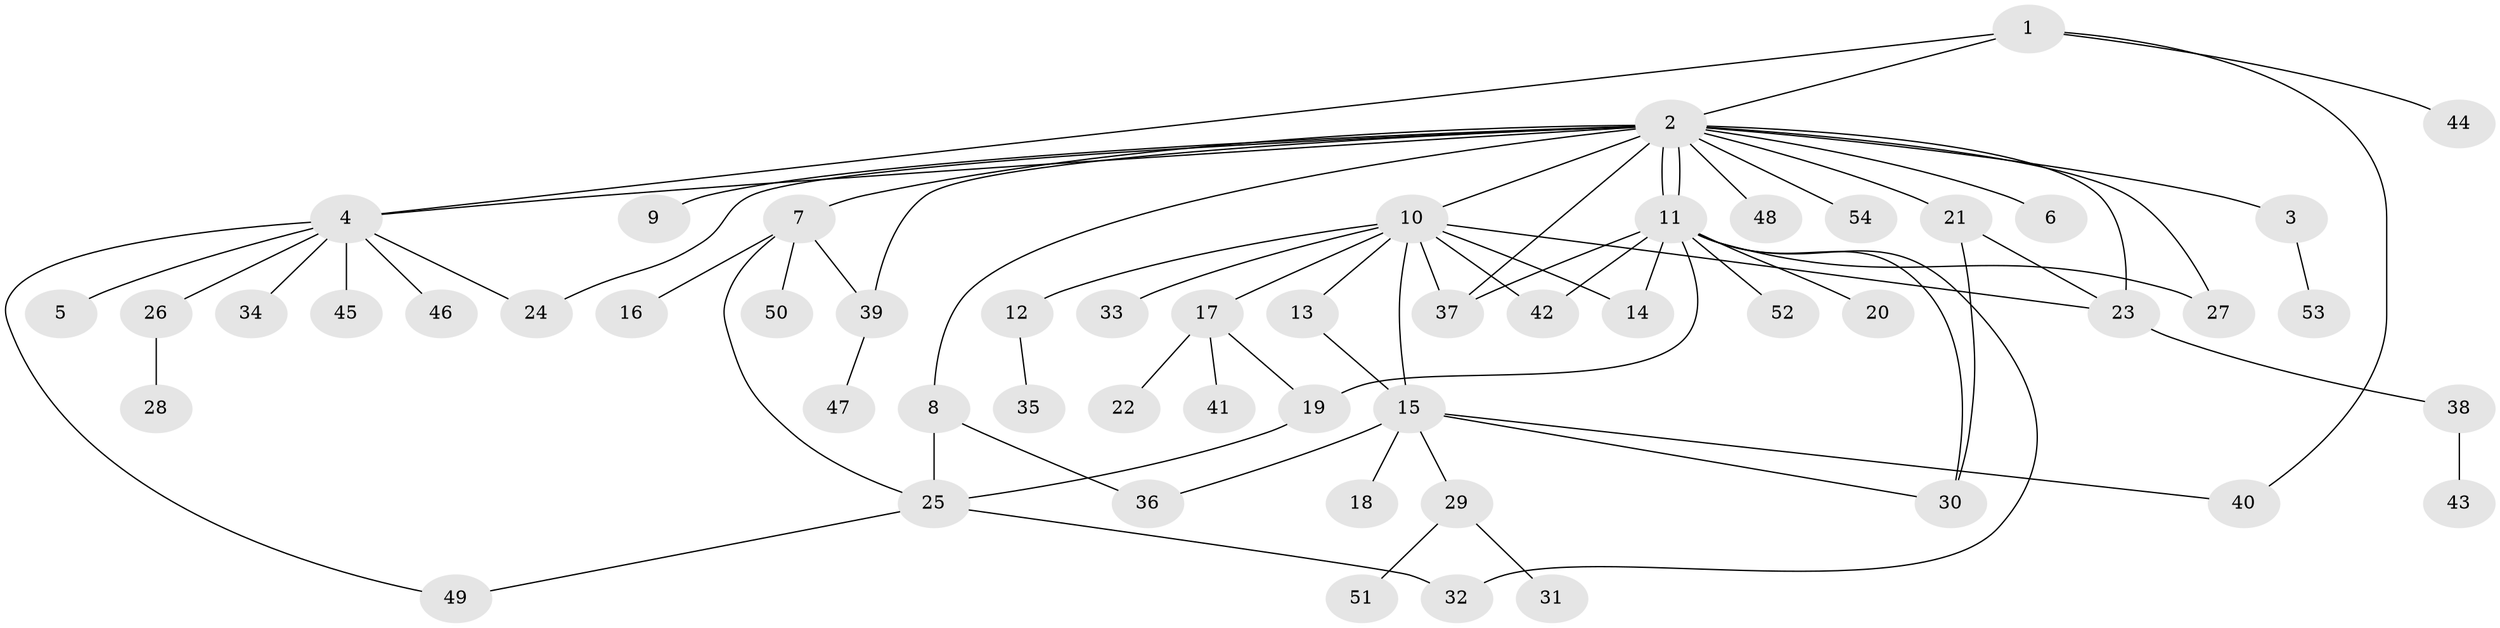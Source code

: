 // Generated by graph-tools (version 1.1) at 2025/35/03/09/25 02:35:40]
// undirected, 54 vertices, 74 edges
graph export_dot {
graph [start="1"]
  node [color=gray90,style=filled];
  1;
  2;
  3;
  4;
  5;
  6;
  7;
  8;
  9;
  10;
  11;
  12;
  13;
  14;
  15;
  16;
  17;
  18;
  19;
  20;
  21;
  22;
  23;
  24;
  25;
  26;
  27;
  28;
  29;
  30;
  31;
  32;
  33;
  34;
  35;
  36;
  37;
  38;
  39;
  40;
  41;
  42;
  43;
  44;
  45;
  46;
  47;
  48;
  49;
  50;
  51;
  52;
  53;
  54;
  1 -- 2;
  1 -- 4;
  1 -- 40;
  1 -- 44;
  2 -- 3;
  2 -- 4;
  2 -- 6;
  2 -- 7;
  2 -- 8;
  2 -- 9;
  2 -- 10;
  2 -- 11;
  2 -- 11;
  2 -- 21;
  2 -- 23;
  2 -- 24;
  2 -- 27;
  2 -- 37;
  2 -- 39;
  2 -- 48;
  2 -- 54;
  3 -- 53;
  4 -- 5;
  4 -- 24;
  4 -- 26;
  4 -- 34;
  4 -- 45;
  4 -- 46;
  4 -- 49;
  7 -- 16;
  7 -- 25;
  7 -- 39;
  7 -- 50;
  8 -- 25;
  8 -- 36;
  10 -- 12;
  10 -- 13;
  10 -- 14;
  10 -- 15;
  10 -- 17;
  10 -- 23;
  10 -- 33;
  10 -- 37;
  10 -- 42;
  11 -- 14;
  11 -- 19;
  11 -- 20;
  11 -- 27;
  11 -- 30;
  11 -- 32;
  11 -- 37;
  11 -- 42;
  11 -- 52;
  12 -- 35;
  13 -- 15;
  15 -- 18;
  15 -- 29;
  15 -- 30;
  15 -- 36;
  15 -- 40;
  17 -- 19;
  17 -- 22;
  17 -- 41;
  19 -- 25;
  21 -- 23;
  21 -- 30;
  23 -- 38;
  25 -- 32;
  25 -- 49;
  26 -- 28;
  29 -- 31;
  29 -- 51;
  38 -- 43;
  39 -- 47;
}
